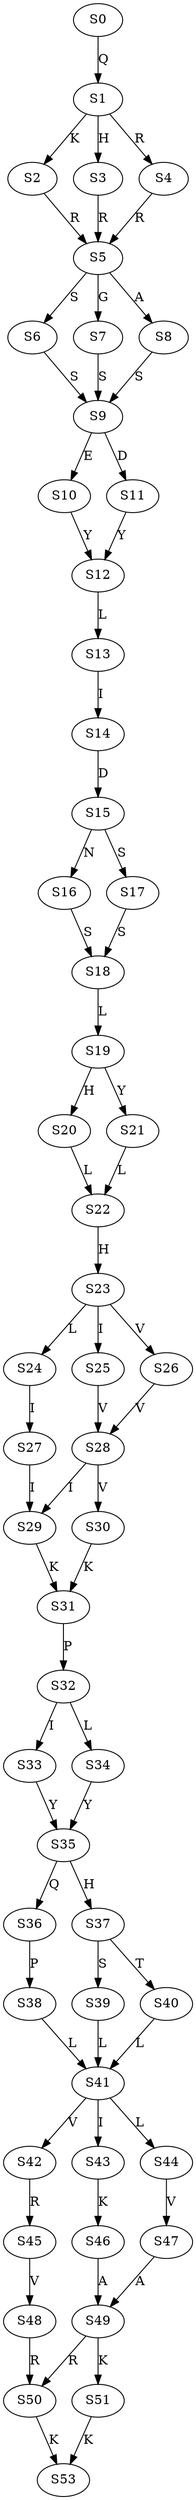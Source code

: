 strict digraph  {
	S0 -> S1 [ label = Q ];
	S1 -> S2 [ label = K ];
	S1 -> S3 [ label = H ];
	S1 -> S4 [ label = R ];
	S2 -> S5 [ label = R ];
	S3 -> S5 [ label = R ];
	S4 -> S5 [ label = R ];
	S5 -> S6 [ label = S ];
	S5 -> S7 [ label = G ];
	S5 -> S8 [ label = A ];
	S6 -> S9 [ label = S ];
	S7 -> S9 [ label = S ];
	S8 -> S9 [ label = S ];
	S9 -> S10 [ label = E ];
	S9 -> S11 [ label = D ];
	S10 -> S12 [ label = Y ];
	S11 -> S12 [ label = Y ];
	S12 -> S13 [ label = L ];
	S13 -> S14 [ label = I ];
	S14 -> S15 [ label = D ];
	S15 -> S16 [ label = N ];
	S15 -> S17 [ label = S ];
	S16 -> S18 [ label = S ];
	S17 -> S18 [ label = S ];
	S18 -> S19 [ label = L ];
	S19 -> S20 [ label = H ];
	S19 -> S21 [ label = Y ];
	S20 -> S22 [ label = L ];
	S21 -> S22 [ label = L ];
	S22 -> S23 [ label = H ];
	S23 -> S24 [ label = L ];
	S23 -> S25 [ label = I ];
	S23 -> S26 [ label = V ];
	S24 -> S27 [ label = I ];
	S25 -> S28 [ label = V ];
	S26 -> S28 [ label = V ];
	S27 -> S29 [ label = I ];
	S28 -> S30 [ label = V ];
	S28 -> S29 [ label = I ];
	S29 -> S31 [ label = K ];
	S30 -> S31 [ label = K ];
	S31 -> S32 [ label = P ];
	S32 -> S33 [ label = I ];
	S32 -> S34 [ label = L ];
	S33 -> S35 [ label = Y ];
	S34 -> S35 [ label = Y ];
	S35 -> S36 [ label = Q ];
	S35 -> S37 [ label = H ];
	S36 -> S38 [ label = P ];
	S37 -> S39 [ label = S ];
	S37 -> S40 [ label = T ];
	S38 -> S41 [ label = L ];
	S39 -> S41 [ label = L ];
	S40 -> S41 [ label = L ];
	S41 -> S42 [ label = V ];
	S41 -> S43 [ label = I ];
	S41 -> S44 [ label = L ];
	S42 -> S45 [ label = R ];
	S43 -> S46 [ label = K ];
	S44 -> S47 [ label = V ];
	S45 -> S48 [ label = V ];
	S46 -> S49 [ label = A ];
	S47 -> S49 [ label = A ];
	S48 -> S50 [ label = R ];
	S49 -> S51 [ label = K ];
	S49 -> S50 [ label = R ];
	S50 -> S53 [ label = K ];
	S51 -> S53 [ label = K ];
}
